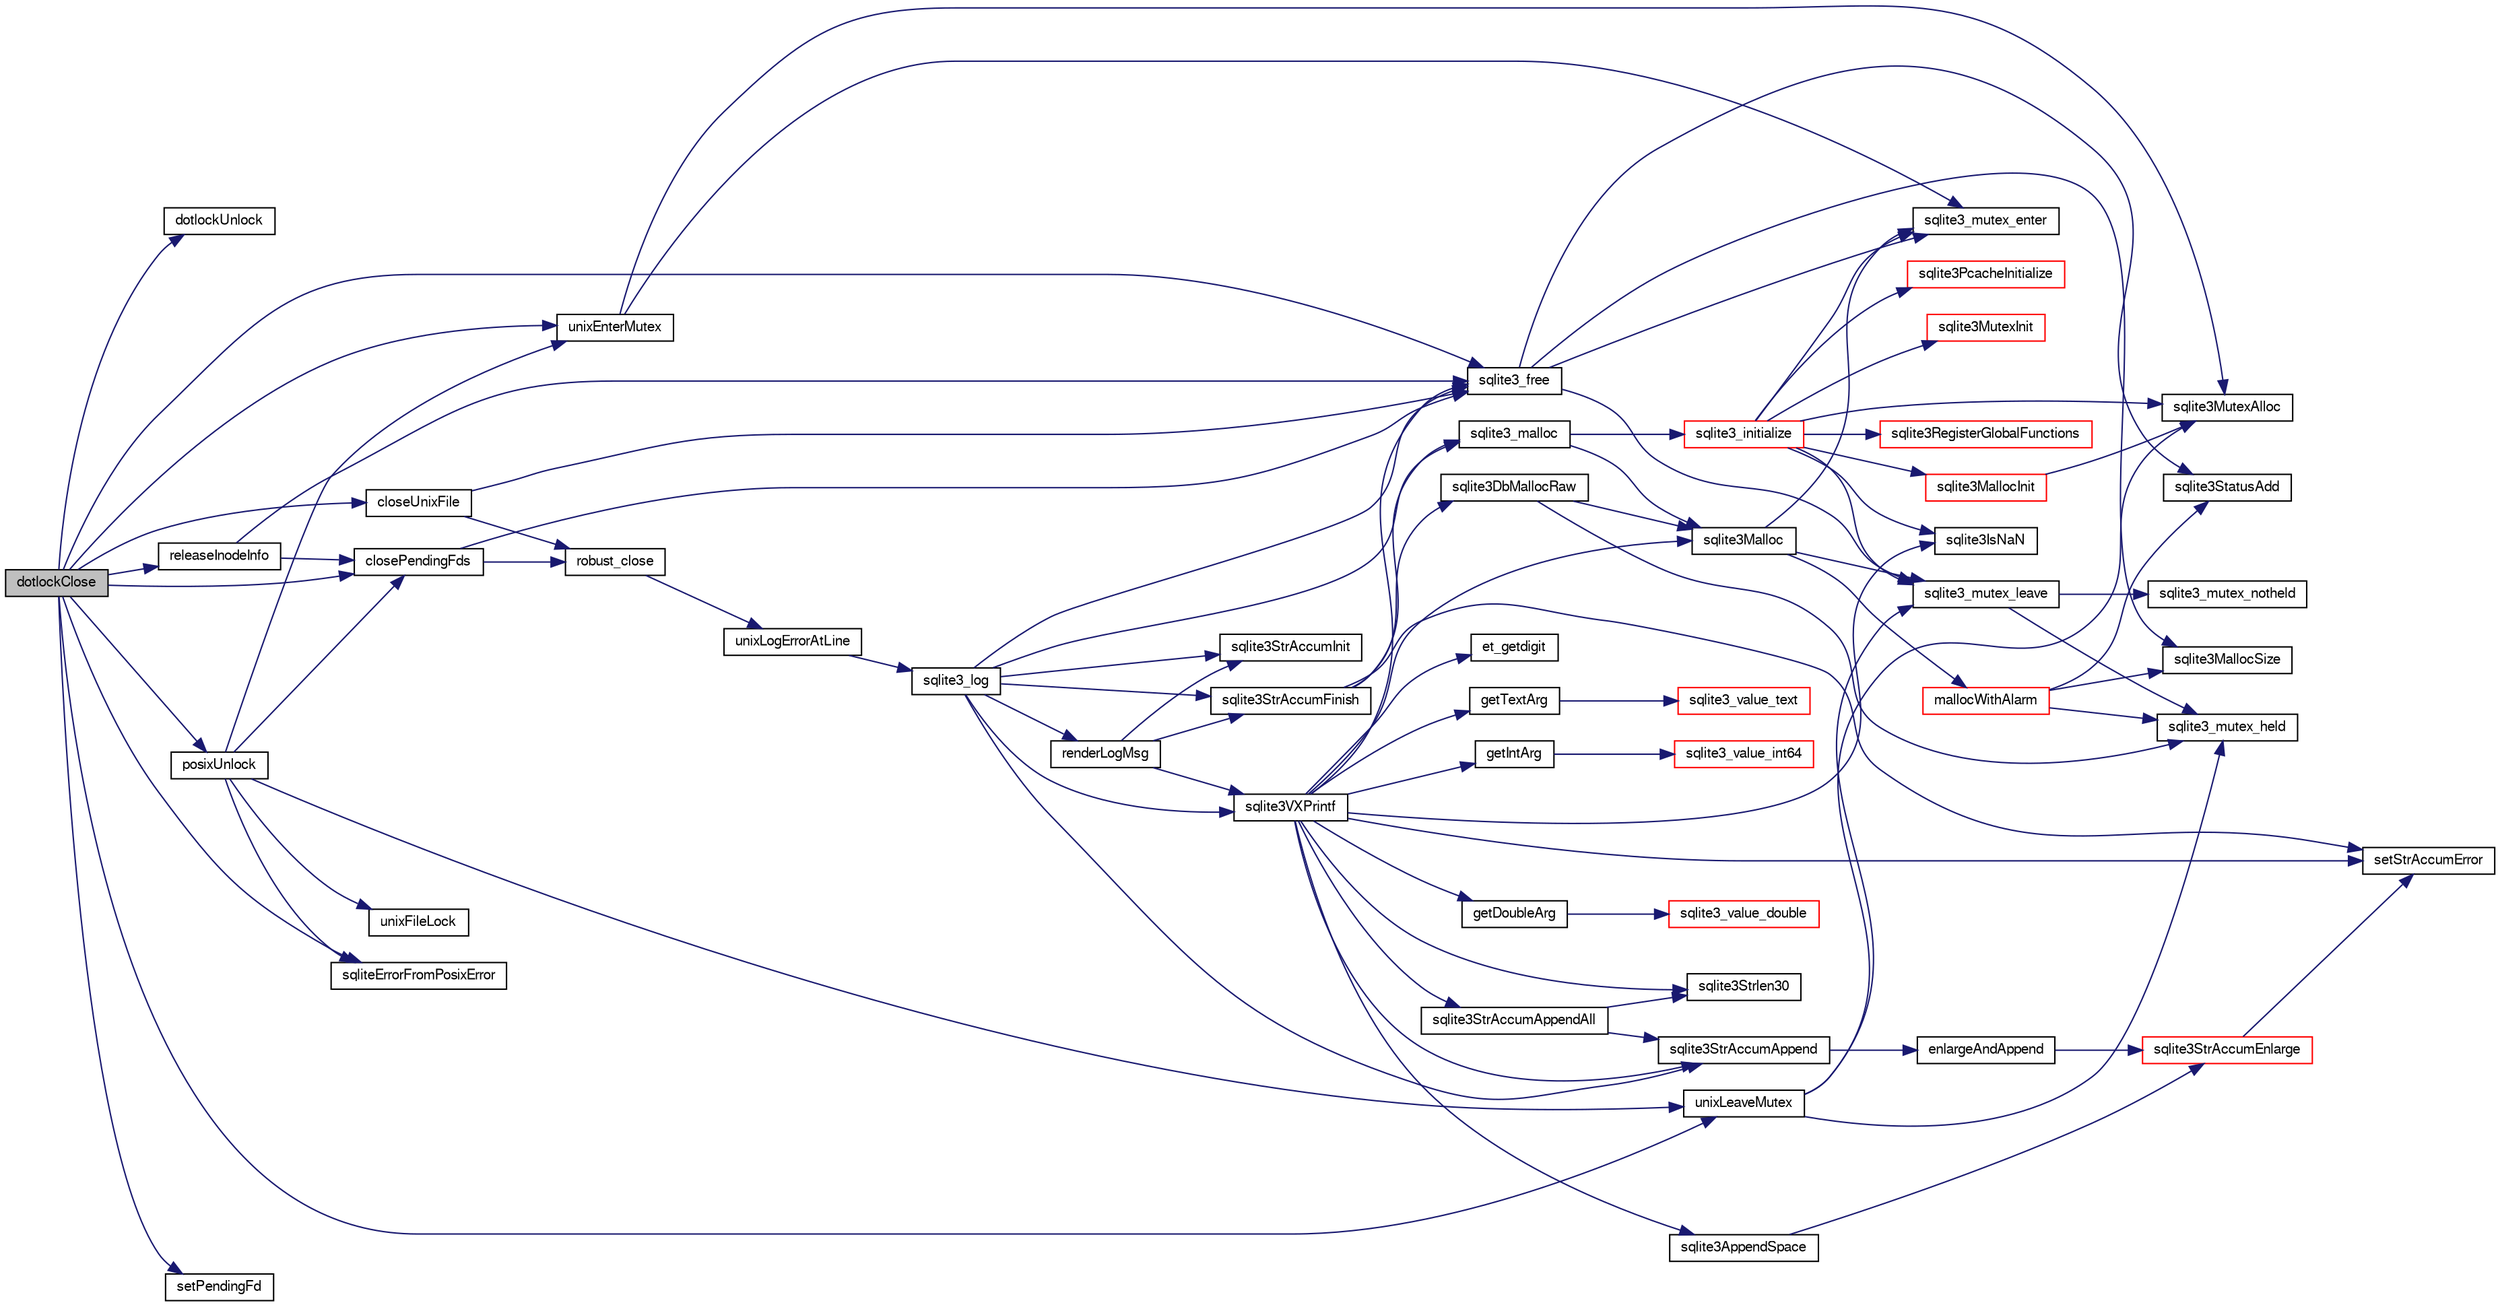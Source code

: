 digraph "dotlockClose"
{
  edge [fontname="FreeSans",fontsize="10",labelfontname="FreeSans",labelfontsize="10"];
  node [fontname="FreeSans",fontsize="10",shape=record];
  rankdir="LR";
  Node89565 [label="dotlockClose",height=0.2,width=0.4,color="black", fillcolor="grey75", style="filled", fontcolor="black"];
  Node89565 -> Node89566 [color="midnightblue",fontsize="10",style="solid",fontname="FreeSans"];
  Node89566 [label="dotlockUnlock",height=0.2,width=0.4,color="black", fillcolor="white", style="filled",URL="$sqlite3_8c.html#afa0b76d80da5199e7f47f6a2c4e4eb3a"];
  Node89565 -> Node89567 [color="midnightblue",fontsize="10",style="solid",fontname="FreeSans"];
  Node89567 [label="sqlite3_free",height=0.2,width=0.4,color="black", fillcolor="white", style="filled",URL="$sqlite3_8c.html#a6552349e36a8a691af5487999ab09519"];
  Node89567 -> Node89568 [color="midnightblue",fontsize="10",style="solid",fontname="FreeSans"];
  Node89568 [label="sqlite3_mutex_enter",height=0.2,width=0.4,color="black", fillcolor="white", style="filled",URL="$sqlite3_8c.html#a1c12cde690bd89f104de5cbad12a6bf5"];
  Node89567 -> Node89569 [color="midnightblue",fontsize="10",style="solid",fontname="FreeSans"];
  Node89569 [label="sqlite3StatusAdd",height=0.2,width=0.4,color="black", fillcolor="white", style="filled",URL="$sqlite3_8c.html#afa029f93586aeab4cc85360905dae9cd"];
  Node89567 -> Node89570 [color="midnightblue",fontsize="10",style="solid",fontname="FreeSans"];
  Node89570 [label="sqlite3MallocSize",height=0.2,width=0.4,color="black", fillcolor="white", style="filled",URL="$sqlite3_8c.html#acf5d2a5f35270bafb050bd2def576955"];
  Node89567 -> Node89571 [color="midnightblue",fontsize="10",style="solid",fontname="FreeSans"];
  Node89571 [label="sqlite3_mutex_leave",height=0.2,width=0.4,color="black", fillcolor="white", style="filled",URL="$sqlite3_8c.html#a5838d235601dbd3c1fa993555c6bcc93"];
  Node89571 -> Node89572 [color="midnightblue",fontsize="10",style="solid",fontname="FreeSans"];
  Node89572 [label="sqlite3_mutex_held",height=0.2,width=0.4,color="black", fillcolor="white", style="filled",URL="$sqlite3_8c.html#acf77da68932b6bc163c5e68547ecc3e7"];
  Node89571 -> Node89573 [color="midnightblue",fontsize="10",style="solid",fontname="FreeSans"];
  Node89573 [label="sqlite3_mutex_notheld",height=0.2,width=0.4,color="black", fillcolor="white", style="filled",URL="$sqlite3_8c.html#a83967c837c1c000d3b5adcfaa688f5dc"];
  Node89565 -> Node89574 [color="midnightblue",fontsize="10",style="solid",fontname="FreeSans"];
  Node89574 [label="closeUnixFile",height=0.2,width=0.4,color="black", fillcolor="white", style="filled",URL="$sqlite3_8c.html#ac11bfe29d9353ee80f95a520e83f997f"];
  Node89574 -> Node89575 [color="midnightblue",fontsize="10",style="solid",fontname="FreeSans"];
  Node89575 [label="robust_close",height=0.2,width=0.4,color="black", fillcolor="white", style="filled",URL="$sqlite3_8c.html#abc25d22670649c241bee8c46921988ab"];
  Node89575 -> Node89576 [color="midnightblue",fontsize="10",style="solid",fontname="FreeSans"];
  Node89576 [label="unixLogErrorAtLine",height=0.2,width=0.4,color="black", fillcolor="white", style="filled",URL="$sqlite3_8c.html#a23b4a35445d08fc62ef2d5c3d56c1640"];
  Node89576 -> Node89577 [color="midnightblue",fontsize="10",style="solid",fontname="FreeSans"];
  Node89577 [label="sqlite3_log",height=0.2,width=0.4,color="black", fillcolor="white", style="filled",URL="$sqlite3_8c.html#a298c9699bf9c143662c6b1fec4b2dc3b"];
  Node89577 -> Node89578 [color="midnightblue",fontsize="10",style="solid",fontname="FreeSans"];
  Node89578 [label="renderLogMsg",height=0.2,width=0.4,color="black", fillcolor="white", style="filled",URL="$sqlite3_8c.html#a7a02b43ce0a27bb52085c7f446d115af"];
  Node89578 -> Node89579 [color="midnightblue",fontsize="10",style="solid",fontname="FreeSans"];
  Node89579 [label="sqlite3StrAccumInit",height=0.2,width=0.4,color="black", fillcolor="white", style="filled",URL="$sqlite3_8c.html#aabf95e113b9d54d519cd15a56215f560"];
  Node89578 -> Node89580 [color="midnightblue",fontsize="10",style="solid",fontname="FreeSans"];
  Node89580 [label="sqlite3VXPrintf",height=0.2,width=0.4,color="black", fillcolor="white", style="filled",URL="$sqlite3_8c.html#a63c25806c9bd4a2b76f9a0eb232c6bde"];
  Node89580 -> Node89581 [color="midnightblue",fontsize="10",style="solid",fontname="FreeSans"];
  Node89581 [label="sqlite3StrAccumAppend",height=0.2,width=0.4,color="black", fillcolor="white", style="filled",URL="$sqlite3_8c.html#a56664fa33def33c5a5245b623441d5e0"];
  Node89581 -> Node89582 [color="midnightblue",fontsize="10",style="solid",fontname="FreeSans"];
  Node89582 [label="enlargeAndAppend",height=0.2,width=0.4,color="black", fillcolor="white", style="filled",URL="$sqlite3_8c.html#a25b21e61dc0883d849890eaa8a18088a"];
  Node89582 -> Node89583 [color="midnightblue",fontsize="10",style="solid",fontname="FreeSans"];
  Node89583 [label="sqlite3StrAccumEnlarge",height=0.2,width=0.4,color="red", fillcolor="white", style="filled",URL="$sqlite3_8c.html#a38976500a97c69d65086eeccca82dd96"];
  Node89583 -> Node89584 [color="midnightblue",fontsize="10",style="solid",fontname="FreeSans"];
  Node89584 [label="setStrAccumError",height=0.2,width=0.4,color="black", fillcolor="white", style="filled",URL="$sqlite3_8c.html#a3dc479a1fc8ba1ab8edfe51f8a0b102c"];
  Node89580 -> Node89846 [color="midnightblue",fontsize="10",style="solid",fontname="FreeSans"];
  Node89846 [label="getIntArg",height=0.2,width=0.4,color="black", fillcolor="white", style="filled",URL="$sqlite3_8c.html#abff258963dbd9205fb299851a64c67be"];
  Node89846 -> Node89730 [color="midnightblue",fontsize="10",style="solid",fontname="FreeSans"];
  Node89730 [label="sqlite3_value_int64",height=0.2,width=0.4,color="red", fillcolor="white", style="filled",URL="$sqlite3_8c.html#ab38d8627f4750672e72712df0b709e0d"];
  Node89580 -> Node89592 [color="midnightblue",fontsize="10",style="solid",fontname="FreeSans"];
  Node89592 [label="sqlite3Malloc",height=0.2,width=0.4,color="black", fillcolor="white", style="filled",URL="$sqlite3_8c.html#a361a2eaa846b1885f123abe46f5d8b2b"];
  Node89592 -> Node89568 [color="midnightblue",fontsize="10",style="solid",fontname="FreeSans"];
  Node89592 -> Node89593 [color="midnightblue",fontsize="10",style="solid",fontname="FreeSans"];
  Node89593 [label="mallocWithAlarm",height=0.2,width=0.4,color="red", fillcolor="white", style="filled",URL="$sqlite3_8c.html#ab070d5cf8e48ec8a6a43cf025d48598b"];
  Node89593 -> Node89572 [color="midnightblue",fontsize="10",style="solid",fontname="FreeSans"];
  Node89593 -> Node89570 [color="midnightblue",fontsize="10",style="solid",fontname="FreeSans"];
  Node89593 -> Node89569 [color="midnightblue",fontsize="10",style="solid",fontname="FreeSans"];
  Node89592 -> Node89571 [color="midnightblue",fontsize="10",style="solid",fontname="FreeSans"];
  Node89580 -> Node89584 [color="midnightblue",fontsize="10",style="solid",fontname="FreeSans"];
  Node89580 -> Node89847 [color="midnightblue",fontsize="10",style="solid",fontname="FreeSans"];
  Node89847 [label="getDoubleArg",height=0.2,width=0.4,color="black", fillcolor="white", style="filled",URL="$sqlite3_8c.html#a1cf25120072c85bd261983b24c12c3d9"];
  Node89847 -> Node89734 [color="midnightblue",fontsize="10",style="solid",fontname="FreeSans"];
  Node89734 [label="sqlite3_value_double",height=0.2,width=0.4,color="red", fillcolor="white", style="filled",URL="$sqlite3_8c.html#a3e50c1a2dd484a8b6911c9d163816b88"];
  Node89580 -> Node89739 [color="midnightblue",fontsize="10",style="solid",fontname="FreeSans"];
  Node89739 [label="sqlite3IsNaN",height=0.2,width=0.4,color="black", fillcolor="white", style="filled",URL="$sqlite3_8c.html#aed4d78203877c3486765ccbc7feebb50"];
  Node89580 -> Node89655 [color="midnightblue",fontsize="10",style="solid",fontname="FreeSans"];
  Node89655 [label="sqlite3Strlen30",height=0.2,width=0.4,color="black", fillcolor="white", style="filled",URL="$sqlite3_8c.html#a3dcd80ba41f1a308193dee74857b62a7"];
  Node89580 -> Node89848 [color="midnightblue",fontsize="10",style="solid",fontname="FreeSans"];
  Node89848 [label="et_getdigit",height=0.2,width=0.4,color="black", fillcolor="white", style="filled",URL="$sqlite3_8c.html#a40c5a308749ad07cc2397a53e081bff0"];
  Node89580 -> Node89849 [color="midnightblue",fontsize="10",style="solid",fontname="FreeSans"];
  Node89849 [label="getTextArg",height=0.2,width=0.4,color="black", fillcolor="white", style="filled",URL="$sqlite3_8c.html#afbb41850423ef20071cefaab0431e04d"];
  Node89849 -> Node89661 [color="midnightblue",fontsize="10",style="solid",fontname="FreeSans"];
  Node89661 [label="sqlite3_value_text",height=0.2,width=0.4,color="red", fillcolor="white", style="filled",URL="$sqlite3_8c.html#aef2ace3239e6dd59c74110faa70f8171"];
  Node89580 -> Node89850 [color="midnightblue",fontsize="10",style="solid",fontname="FreeSans"];
  Node89850 [label="sqlite3StrAccumAppendAll",height=0.2,width=0.4,color="black", fillcolor="white", style="filled",URL="$sqlite3_8c.html#acaf8f3e4f99a3c3a4a77e9c987547289"];
  Node89850 -> Node89581 [color="midnightblue",fontsize="10",style="solid",fontname="FreeSans"];
  Node89850 -> Node89655 [color="midnightblue",fontsize="10",style="solid",fontname="FreeSans"];
  Node89580 -> Node89851 [color="midnightblue",fontsize="10",style="solid",fontname="FreeSans"];
  Node89851 [label="sqlite3AppendSpace",height=0.2,width=0.4,color="black", fillcolor="white", style="filled",URL="$sqlite3_8c.html#aefd38a5afc0020d4a93855c3ee7c63a8"];
  Node89851 -> Node89583 [color="midnightblue",fontsize="10",style="solid",fontname="FreeSans"];
  Node89580 -> Node89567 [color="midnightblue",fontsize="10",style="solid",fontname="FreeSans"];
  Node89578 -> Node89682 [color="midnightblue",fontsize="10",style="solid",fontname="FreeSans"];
  Node89682 [label="sqlite3StrAccumFinish",height=0.2,width=0.4,color="black", fillcolor="white", style="filled",URL="$sqlite3_8c.html#adb7f26b10ac1b847db6f000ef4c2e2ba"];
  Node89682 -> Node89591 [color="midnightblue",fontsize="10",style="solid",fontname="FreeSans"];
  Node89591 [label="sqlite3DbMallocRaw",height=0.2,width=0.4,color="black", fillcolor="white", style="filled",URL="$sqlite3_8c.html#abbe8be0cf7175e11ddc3e2218fad924e"];
  Node89591 -> Node89572 [color="midnightblue",fontsize="10",style="solid",fontname="FreeSans"];
  Node89591 -> Node89592 [color="midnightblue",fontsize="10",style="solid",fontname="FreeSans"];
  Node89682 -> Node89657 [color="midnightblue",fontsize="10",style="solid",fontname="FreeSans"];
  Node89657 [label="sqlite3_malloc",height=0.2,width=0.4,color="black", fillcolor="white", style="filled",URL="$sqlite3_8c.html#ac79dba55fc32b6a840cf5a9769bce7cd"];
  Node89657 -> Node89598 [color="midnightblue",fontsize="10",style="solid",fontname="FreeSans"];
  Node89598 [label="sqlite3_initialize",height=0.2,width=0.4,color="red", fillcolor="white", style="filled",URL="$sqlite3_8c.html#ab0c0ee2d5d4cf8b28e9572296a8861df"];
  Node89598 -> Node89599 [color="midnightblue",fontsize="10",style="solid",fontname="FreeSans"];
  Node89599 [label="sqlite3MutexInit",height=0.2,width=0.4,color="red", fillcolor="white", style="filled",URL="$sqlite3_8c.html#a7906afcdd1cdb3d0007eb932398a1158"];
  Node89598 -> Node89617 [color="midnightblue",fontsize="10",style="solid",fontname="FreeSans"];
  Node89617 [label="sqlite3MutexAlloc",height=0.2,width=0.4,color="black", fillcolor="white", style="filled",URL="$sqlite3_8c.html#a0e3f432ee581f6876b590e7ad7e84e19"];
  Node89598 -> Node89568 [color="midnightblue",fontsize="10",style="solid",fontname="FreeSans"];
  Node89598 -> Node89618 [color="midnightblue",fontsize="10",style="solid",fontname="FreeSans"];
  Node89618 [label="sqlite3MallocInit",height=0.2,width=0.4,color="red", fillcolor="white", style="filled",URL="$sqlite3_8c.html#a9e06f9e7cad0d83ce80ab493c9533552"];
  Node89618 -> Node89617 [color="midnightblue",fontsize="10",style="solid",fontname="FreeSans"];
  Node89598 -> Node89571 [color="midnightblue",fontsize="10",style="solid",fontname="FreeSans"];
  Node89598 -> Node89658 [color="midnightblue",fontsize="10",style="solid",fontname="FreeSans"];
  Node89658 [label="sqlite3RegisterGlobalFunctions",height=0.2,width=0.4,color="red", fillcolor="white", style="filled",URL="$sqlite3_8c.html#a9f75bd111010f29e1b8d74344473c4ec"];
  Node89598 -> Node89839 [color="midnightblue",fontsize="10",style="solid",fontname="FreeSans"];
  Node89839 [label="sqlite3PcacheInitialize",height=0.2,width=0.4,color="red", fillcolor="white", style="filled",URL="$sqlite3_8c.html#a2902c61ddc88bea002c4d69fe4052b1f"];
  Node89598 -> Node89739 [color="midnightblue",fontsize="10",style="solid",fontname="FreeSans"];
  Node89657 -> Node89592 [color="midnightblue",fontsize="10",style="solid",fontname="FreeSans"];
  Node89682 -> Node89584 [color="midnightblue",fontsize="10",style="solid",fontname="FreeSans"];
  Node89577 -> Node89579 [color="midnightblue",fontsize="10",style="solid",fontname="FreeSans"];
  Node89577 -> Node89580 [color="midnightblue",fontsize="10",style="solid",fontname="FreeSans"];
  Node89577 -> Node89682 [color="midnightblue",fontsize="10",style="solid",fontname="FreeSans"];
  Node89577 -> Node89657 [color="midnightblue",fontsize="10",style="solid",fontname="FreeSans"];
  Node89577 -> Node89567 [color="midnightblue",fontsize="10",style="solid",fontname="FreeSans"];
  Node89577 -> Node89581 [color="midnightblue",fontsize="10",style="solid",fontname="FreeSans"];
  Node89574 -> Node89567 [color="midnightblue",fontsize="10",style="solid",fontname="FreeSans"];
  Node89565 -> Node89852 [color="midnightblue",fontsize="10",style="solid",fontname="FreeSans"];
  Node89852 [label="sqliteErrorFromPosixError",height=0.2,width=0.4,color="black", fillcolor="white", style="filled",URL="$sqlite3_8c.html#a7b96b9e451b820cf5061400544842387"];
  Node89565 -> Node89853 [color="midnightblue",fontsize="10",style="solid",fontname="FreeSans"];
  Node89853 [label="unixEnterMutex",height=0.2,width=0.4,color="black", fillcolor="white", style="filled",URL="$sqlite3_8c.html#acd88d7bdc7f79108edc83ac379d3181f"];
  Node89853 -> Node89568 [color="midnightblue",fontsize="10",style="solid",fontname="FreeSans"];
  Node89853 -> Node89617 [color="midnightblue",fontsize="10",style="solid",fontname="FreeSans"];
  Node89565 -> Node89854 [color="midnightblue",fontsize="10",style="solid",fontname="FreeSans"];
  Node89854 [label="releaseInodeInfo",height=0.2,width=0.4,color="black", fillcolor="white", style="filled",URL="$sqlite3_8c.html#aae07c58190c3878bb635ca8e50a3ff1a"];
  Node89854 -> Node89855 [color="midnightblue",fontsize="10",style="solid",fontname="FreeSans"];
  Node89855 [label="closePendingFds",height=0.2,width=0.4,color="black", fillcolor="white", style="filled",URL="$sqlite3_8c.html#a5ce21209c92740d0a7171235d32f2ada"];
  Node89855 -> Node89575 [color="midnightblue",fontsize="10",style="solid",fontname="FreeSans"];
  Node89855 -> Node89567 [color="midnightblue",fontsize="10",style="solid",fontname="FreeSans"];
  Node89854 -> Node89567 [color="midnightblue",fontsize="10",style="solid",fontname="FreeSans"];
  Node89565 -> Node89856 [color="midnightblue",fontsize="10",style="solid",fontname="FreeSans"];
  Node89856 [label="unixLeaveMutex",height=0.2,width=0.4,color="black", fillcolor="white", style="filled",URL="$sqlite3_8c.html#acd189e7befeaa8d370808bcb6c22f339"];
  Node89856 -> Node89571 [color="midnightblue",fontsize="10",style="solid",fontname="FreeSans"];
  Node89856 -> Node89617 [color="midnightblue",fontsize="10",style="solid",fontname="FreeSans"];
  Node89856 -> Node89572 [color="midnightblue",fontsize="10",style="solid",fontname="FreeSans"];
  Node89565 -> Node89855 [color="midnightblue",fontsize="10",style="solid",fontname="FreeSans"];
  Node89565 -> Node89857 [color="midnightblue",fontsize="10",style="solid",fontname="FreeSans"];
  Node89857 [label="setPendingFd",height=0.2,width=0.4,color="black", fillcolor="white", style="filled",URL="$sqlite3_8c.html#a7b707266a5296fe8bdedbb2d1f72919e"];
  Node89565 -> Node89858 [color="midnightblue",fontsize="10",style="solid",fontname="FreeSans"];
  Node89858 [label="posixUnlock",height=0.2,width=0.4,color="black", fillcolor="white", style="filled",URL="$sqlite3_8c.html#a90bcc6164aa2d367ff91d4c32b549be6"];
  Node89858 -> Node89853 [color="midnightblue",fontsize="10",style="solid",fontname="FreeSans"];
  Node89858 -> Node89859 [color="midnightblue",fontsize="10",style="solid",fontname="FreeSans"];
  Node89859 [label="unixFileLock",height=0.2,width=0.4,color="black", fillcolor="white", style="filled",URL="$sqlite3_8c.html#a0f54f8c3ccab69b612496aa857e49a1b"];
  Node89858 -> Node89852 [color="midnightblue",fontsize="10",style="solid",fontname="FreeSans"];
  Node89858 -> Node89855 [color="midnightblue",fontsize="10",style="solid",fontname="FreeSans"];
  Node89858 -> Node89856 [color="midnightblue",fontsize="10",style="solid",fontname="FreeSans"];
}
